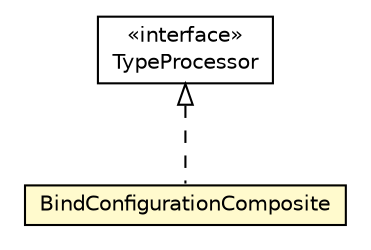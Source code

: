 #!/usr/local/bin/dot
#
# Class diagram 
# Generated by UMLGraph version 5.1 (http://www.umlgraph.org/)
#

digraph G {
	edge [fontname="Helvetica",fontsize=10,labelfontname="Helvetica",labelfontsize=10];
	node [fontname="Helvetica",fontsize=10,shape=plaintext];
	nodesep=0.25;
	ranksep=0.5;
	// org.androidtransfuse.analysis.module.TypeProcessor
	c58533 [label=<<table title="org.androidtransfuse.analysis.module.TypeProcessor" border="0" cellborder="1" cellspacing="0" cellpadding="2" port="p" href="./TypeProcessor.html">
		<tr><td><table border="0" cellspacing="0" cellpadding="1">
<tr><td align="center" balign="center"> &#171;interface&#187; </td></tr>
<tr><td align="center" balign="center"> TypeProcessor </td></tr>
		</table></td></tr>
		</table>>, fontname="Helvetica", fontcolor="black", fontsize=10.0];
	// org.androidtransfuse.analysis.module.BindConfigurationComposite
	c58544 [label=<<table title="org.androidtransfuse.analysis.module.BindConfigurationComposite" border="0" cellborder="1" cellspacing="0" cellpadding="2" port="p" bgcolor="lemonChiffon" href="./BindConfigurationComposite.html">
		<tr><td><table border="0" cellspacing="0" cellpadding="1">
<tr><td align="center" balign="center"> BindConfigurationComposite </td></tr>
		</table></td></tr>
		</table>>, fontname="Helvetica", fontcolor="black", fontsize=10.0];
	//org.androidtransfuse.analysis.module.BindConfigurationComposite implements org.androidtransfuse.analysis.module.TypeProcessor
	c58533:p -> c58544:p [dir=back,arrowtail=empty,style=dashed];
}


